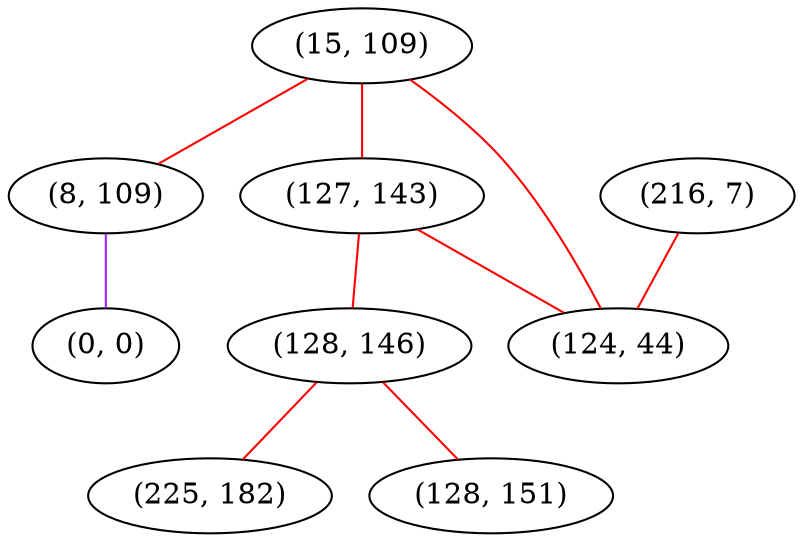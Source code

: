 graph "" {
"(15, 109)";
"(8, 109)";
"(216, 7)";
"(127, 143)";
"(128, 146)";
"(0, 0)";
"(225, 182)";
"(124, 44)";
"(128, 151)";
"(15, 109)" -- "(124, 44)"  [color=red, key=0, weight=1];
"(15, 109)" -- "(8, 109)"  [color=red, key=0, weight=1];
"(15, 109)" -- "(127, 143)"  [color=red, key=0, weight=1];
"(8, 109)" -- "(0, 0)"  [color=purple, key=0, weight=4];
"(216, 7)" -- "(124, 44)"  [color=red, key=0, weight=1];
"(127, 143)" -- "(124, 44)"  [color=red, key=0, weight=1];
"(127, 143)" -- "(128, 146)"  [color=red, key=0, weight=1];
"(128, 146)" -- "(225, 182)"  [color=red, key=0, weight=1];
"(128, 146)" -- "(128, 151)"  [color=red, key=0, weight=1];
}
